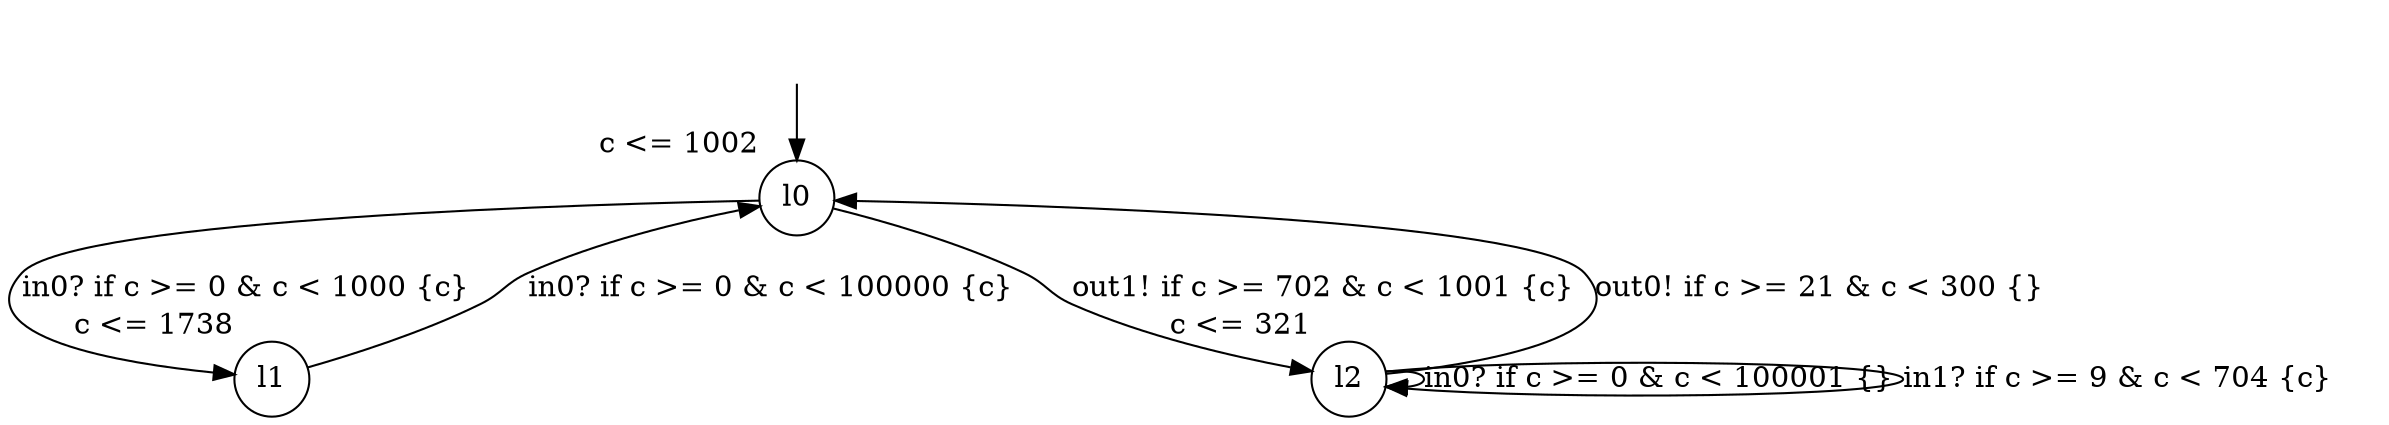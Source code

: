 digraph g {
__start0 [label="" shape="none"];
l0 [shape="circle" margin=0 label="l0", xlabel="c <= 1002"];
l1 [shape="circle" margin=0 label="l1", xlabel="c <= 1738"];
l2 [shape="circle" margin=0 label="l2", xlabel="c <= 321"];
l0 -> l2 [label="out1! if c >= 702 & c < 1001 {c} "];
l0 -> l1 [label="in0? if c >= 0 & c < 1000 {c} "];
l1 -> l0 [label="in0? if c >= 0 & c < 100000 {c} "];
l2 -> l2 [label="in0? if c >= 0 & c < 100001 {} "];
l2 -> l2 [label="in1? if c >= 9 & c < 704 {c} "];
l2 -> l0 [label="out0! if c >= 21 & c < 300 {} "];
__start0 -> l0;
}
